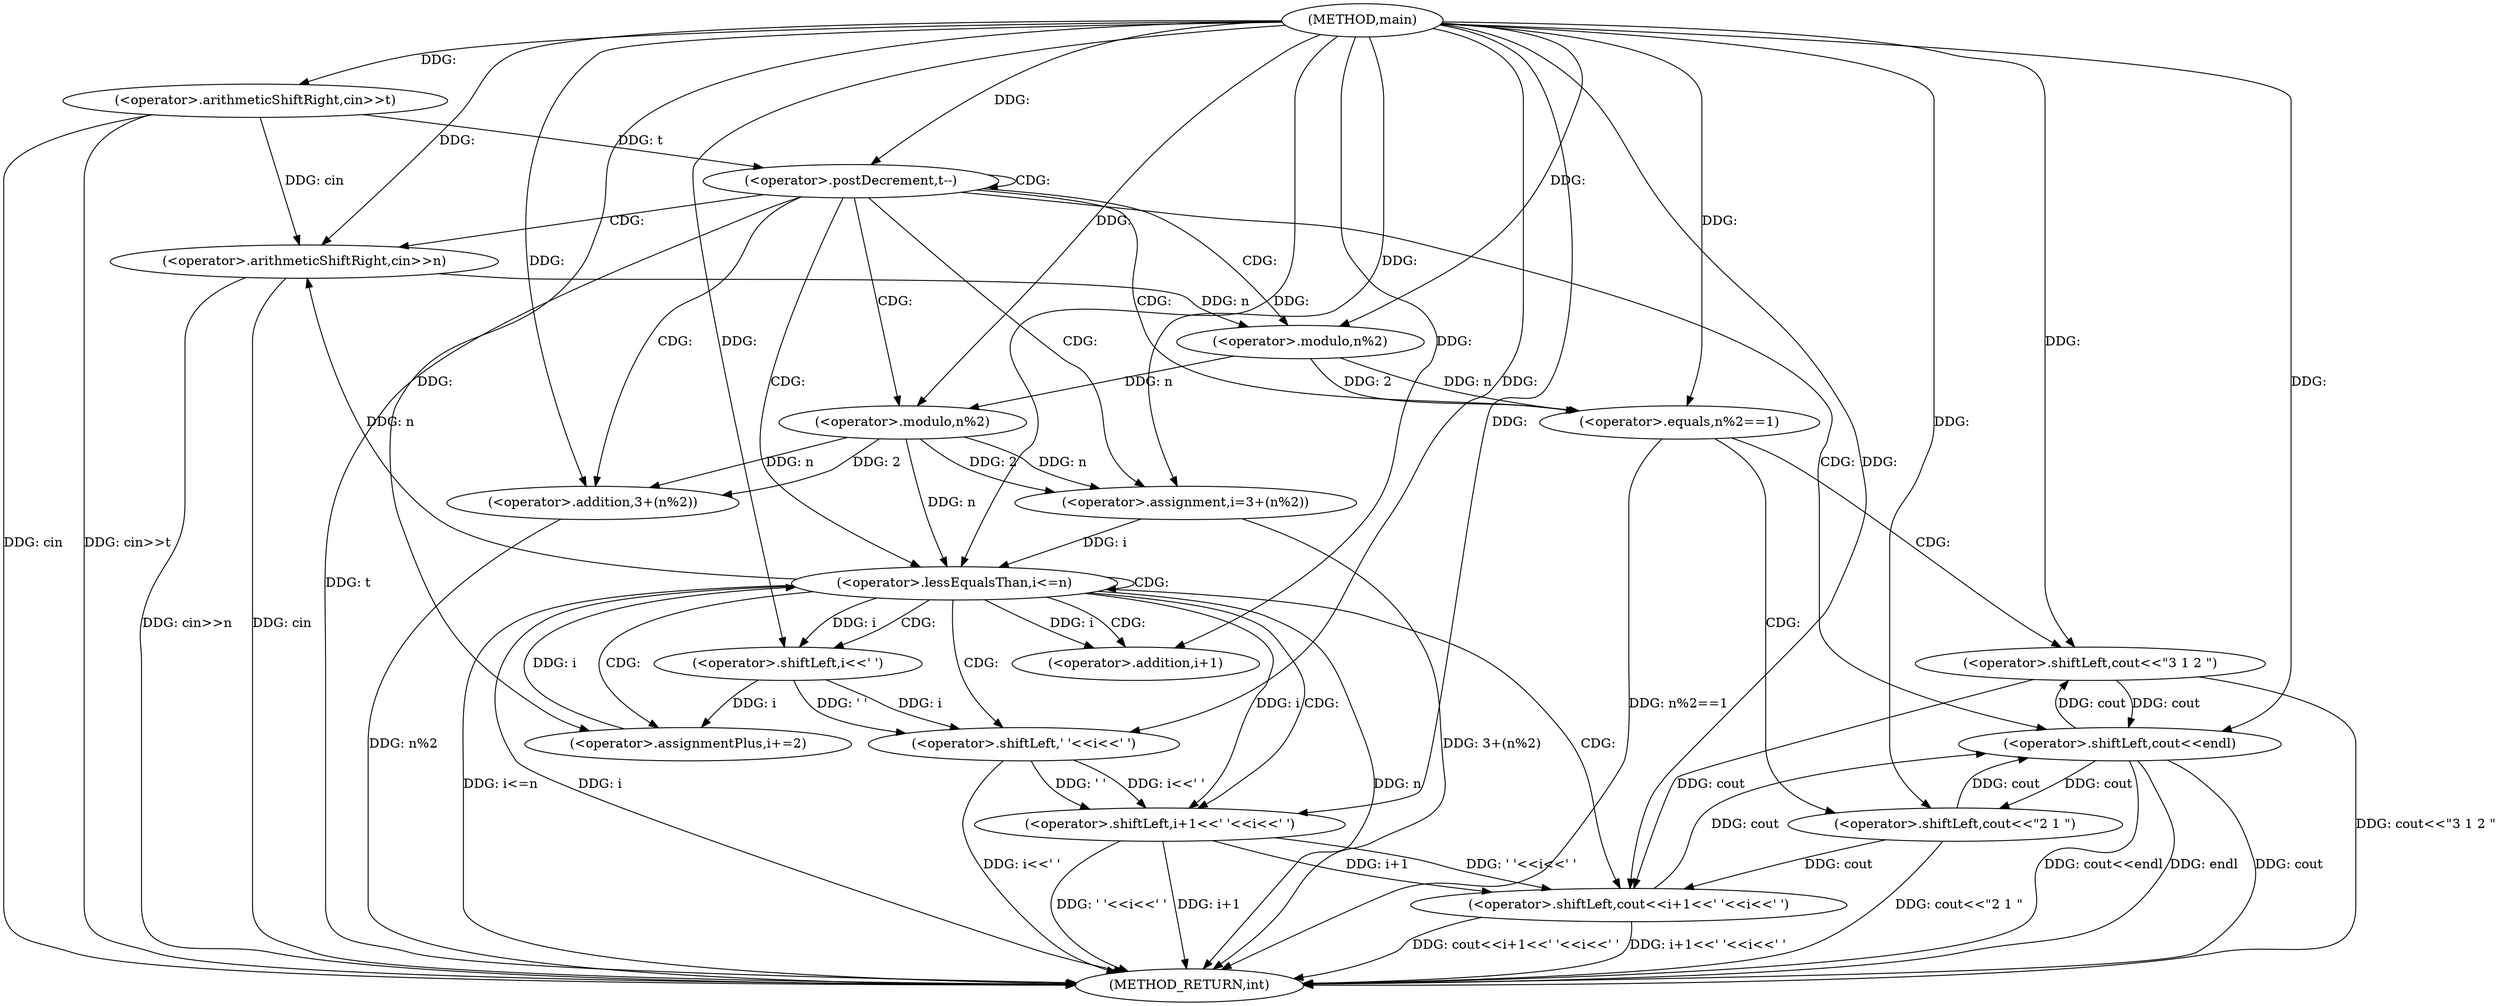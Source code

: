 digraph "main" {  
"1000101" [label = "(METHOD,main)" ]
"1000157" [label = "(METHOD_RETURN,int)" ]
"1000104" [label = "(<operator>.arithmeticShiftRight,cin>>t)" ]
"1000108" [label = "(<operator>.postDecrement,t--)" ]
"1000112" [label = "(<operator>.arithmeticShiftRight,cin>>n)" ]
"1000154" [label = "(<operator>.shiftLeft,cout<<endl)" ]
"1000116" [label = "(<operator>.equals,n%2==1)" ]
"1000121" [label = "(<operator>.shiftLeft,cout<<\"3 1 2 \")" ]
"1000130" [label = "(<operator>.assignment,i=3+(n%2))" ]
"1000137" [label = "(<operator>.lessEqualsThan,i<=n)" ]
"1000140" [label = "(<operator>.assignmentPlus,i+=2)" ]
"1000143" [label = "(<operator>.shiftLeft,cout<<i+1<<' '<<i<<' ')" ]
"1000125" [label = "(<operator>.shiftLeft,cout<<\"2 1 \")" ]
"1000117" [label = "(<operator>.modulo,n%2)" ]
"1000132" [label = "(<operator>.addition,3+(n%2))" ]
"1000145" [label = "(<operator>.shiftLeft,i+1<<' '<<i<<' ')" ]
"1000134" [label = "(<operator>.modulo,n%2)" ]
"1000146" [label = "(<operator>.addition,i+1)" ]
"1000149" [label = "(<operator>.shiftLeft,' '<<i<<' ')" ]
"1000151" [label = "(<operator>.shiftLeft,i<<' ')" ]
  "1000104" -> "1000157"  [ label = "DDG: cin"] 
  "1000104" -> "1000157"  [ label = "DDG: cin>>t"] 
  "1000108" -> "1000157"  [ label = "DDG: t"] 
  "1000112" -> "1000157"  [ label = "DDG: cin"] 
  "1000112" -> "1000157"  [ label = "DDG: cin>>n"] 
  "1000116" -> "1000157"  [ label = "DDG: n%2==1"] 
  "1000125" -> "1000157"  [ label = "DDG: cout<<\"2 1 \""] 
  "1000121" -> "1000157"  [ label = "DDG: cout<<\"3 1 2 \""] 
  "1000132" -> "1000157"  [ label = "DDG: n%2"] 
  "1000130" -> "1000157"  [ label = "DDG: 3+(n%2)"] 
  "1000137" -> "1000157"  [ label = "DDG: i"] 
  "1000137" -> "1000157"  [ label = "DDG: n"] 
  "1000137" -> "1000157"  [ label = "DDG: i<=n"] 
  "1000154" -> "1000157"  [ label = "DDG: cout"] 
  "1000154" -> "1000157"  [ label = "DDG: cout<<endl"] 
  "1000145" -> "1000157"  [ label = "DDG: i+1"] 
  "1000149" -> "1000157"  [ label = "DDG: i<<' '"] 
  "1000145" -> "1000157"  [ label = "DDG: ' '<<i<<' '"] 
  "1000143" -> "1000157"  [ label = "DDG: i+1<<' '<<i<<' '"] 
  "1000143" -> "1000157"  [ label = "DDG: cout<<i+1<<' '<<i<<' '"] 
  "1000154" -> "1000157"  [ label = "DDG: endl"] 
  "1000101" -> "1000104"  [ label = "DDG: "] 
  "1000104" -> "1000108"  [ label = "DDG: t"] 
  "1000101" -> "1000108"  [ label = "DDG: "] 
  "1000104" -> "1000112"  [ label = "DDG: cin"] 
  "1000101" -> "1000112"  [ label = "DDG: "] 
  "1000137" -> "1000112"  [ label = "DDG: n"] 
  "1000101" -> "1000130"  [ label = "DDG: "] 
  "1000134" -> "1000130"  [ label = "DDG: 2"] 
  "1000134" -> "1000130"  [ label = "DDG: n"] 
  "1000101" -> "1000140"  [ label = "DDG: "] 
  "1000125" -> "1000154"  [ label = "DDG: cout"] 
  "1000121" -> "1000154"  [ label = "DDG: cout"] 
  "1000143" -> "1000154"  [ label = "DDG: cout"] 
  "1000101" -> "1000154"  [ label = "DDG: "] 
  "1000117" -> "1000116"  [ label = "DDG: n"] 
  "1000117" -> "1000116"  [ label = "DDG: 2"] 
  "1000101" -> "1000116"  [ label = "DDG: "] 
  "1000154" -> "1000121"  [ label = "DDG: cout"] 
  "1000101" -> "1000121"  [ label = "DDG: "] 
  "1000130" -> "1000137"  [ label = "DDG: i"] 
  "1000140" -> "1000137"  [ label = "DDG: i"] 
  "1000101" -> "1000137"  [ label = "DDG: "] 
  "1000134" -> "1000137"  [ label = "DDG: n"] 
  "1000151" -> "1000140"  [ label = "DDG: i"] 
  "1000125" -> "1000143"  [ label = "DDG: cout"] 
  "1000121" -> "1000143"  [ label = "DDG: cout"] 
  "1000101" -> "1000143"  [ label = "DDG: "] 
  "1000145" -> "1000143"  [ label = "DDG: i+1"] 
  "1000145" -> "1000143"  [ label = "DDG: ' '<<i<<' '"] 
  "1000112" -> "1000117"  [ label = "DDG: n"] 
  "1000101" -> "1000117"  [ label = "DDG: "] 
  "1000154" -> "1000125"  [ label = "DDG: cout"] 
  "1000101" -> "1000125"  [ label = "DDG: "] 
  "1000101" -> "1000132"  [ label = "DDG: "] 
  "1000134" -> "1000132"  [ label = "DDG: 2"] 
  "1000134" -> "1000132"  [ label = "DDG: n"] 
  "1000101" -> "1000145"  [ label = "DDG: "] 
  "1000137" -> "1000145"  [ label = "DDG: i"] 
  "1000149" -> "1000145"  [ label = "DDG: i<<' '"] 
  "1000149" -> "1000145"  [ label = "DDG: ' '"] 
  "1000117" -> "1000134"  [ label = "DDG: n"] 
  "1000101" -> "1000134"  [ label = "DDG: "] 
  "1000137" -> "1000146"  [ label = "DDG: i"] 
  "1000101" -> "1000146"  [ label = "DDG: "] 
  "1000101" -> "1000149"  [ label = "DDG: "] 
  "1000151" -> "1000149"  [ label = "DDG: ' '"] 
  "1000151" -> "1000149"  [ label = "DDG: i"] 
  "1000101" -> "1000151"  [ label = "DDG: "] 
  "1000137" -> "1000151"  [ label = "DDG: i"] 
  "1000108" -> "1000112"  [ label = "CDG: "] 
  "1000108" -> "1000116"  [ label = "CDG: "] 
  "1000108" -> "1000117"  [ label = "CDG: "] 
  "1000108" -> "1000132"  [ label = "CDG: "] 
  "1000108" -> "1000137"  [ label = "CDG: "] 
  "1000108" -> "1000154"  [ label = "CDG: "] 
  "1000108" -> "1000108"  [ label = "CDG: "] 
  "1000108" -> "1000130"  [ label = "CDG: "] 
  "1000108" -> "1000134"  [ label = "CDG: "] 
  "1000116" -> "1000121"  [ label = "CDG: "] 
  "1000116" -> "1000125"  [ label = "CDG: "] 
  "1000137" -> "1000143"  [ label = "CDG: "] 
  "1000137" -> "1000137"  [ label = "CDG: "] 
  "1000137" -> "1000151"  [ label = "CDG: "] 
  "1000137" -> "1000145"  [ label = "CDG: "] 
  "1000137" -> "1000146"  [ label = "CDG: "] 
  "1000137" -> "1000149"  [ label = "CDG: "] 
  "1000137" -> "1000140"  [ label = "CDG: "] 
}

